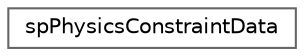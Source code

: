 digraph "类继承关系图"
{
 // LATEX_PDF_SIZE
  bgcolor="transparent";
  edge [fontname=Helvetica,fontsize=10,labelfontname=Helvetica,labelfontsize=10];
  node [fontname=Helvetica,fontsize=10,shape=box,height=0.2,width=0.4];
  rankdir="LR";
  Node0 [id="Node000000",label="spPhysicsConstraintData",height=0.2,width=0.4,color="grey40", fillcolor="white", style="filled",URL="$structsp_physics_constraint_data.html",tooltip=" "];
}

